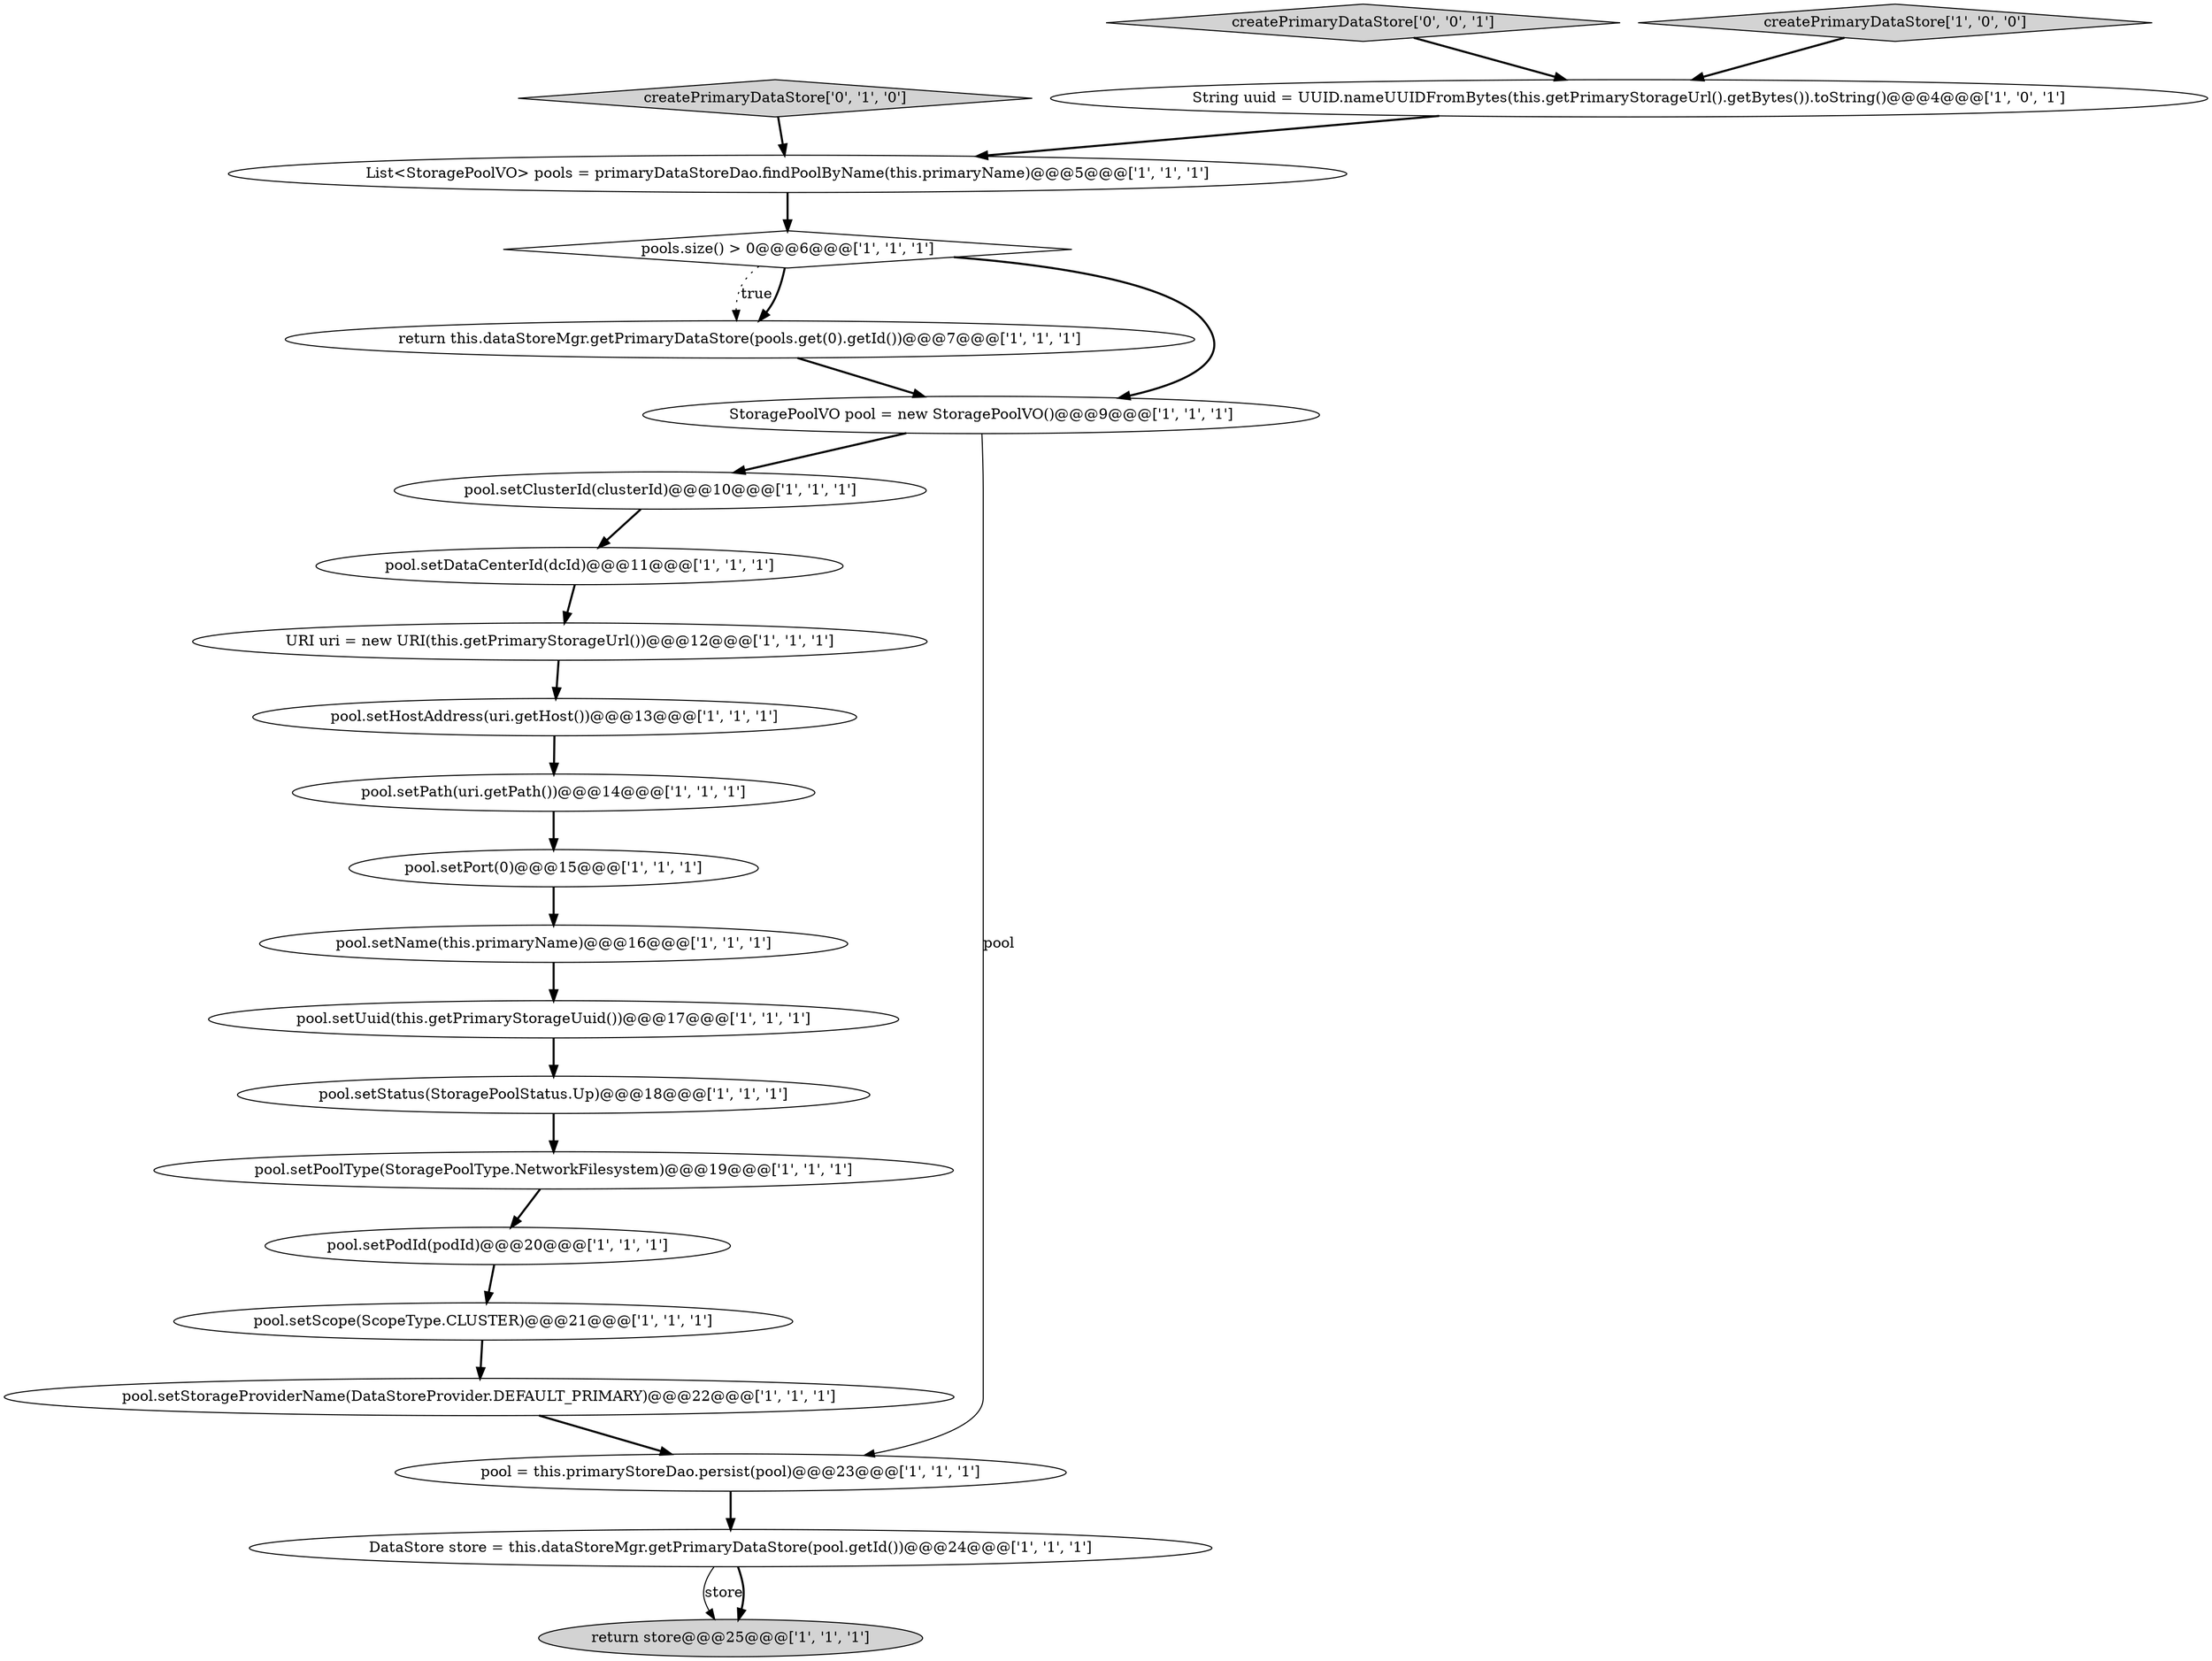 digraph {
12 [style = filled, label = "return this.dataStoreMgr.getPrimaryDataStore(pools.get(0).getId())@@@7@@@['1', '1', '1']", fillcolor = white, shape = ellipse image = "AAA0AAABBB1BBB"];
22 [style = filled, label = "createPrimaryDataStore['0', '1', '0']", fillcolor = lightgray, shape = diamond image = "AAA0AAABBB2BBB"];
21 [style = filled, label = "pool.setUuid(this.getPrimaryStorageUuid())@@@17@@@['1', '1', '1']", fillcolor = white, shape = ellipse image = "AAA0AAABBB1BBB"];
5 [style = filled, label = "DataStore store = this.dataStoreMgr.getPrimaryDataStore(pool.getId())@@@24@@@['1', '1', '1']", fillcolor = white, shape = ellipse image = "AAA0AAABBB1BBB"];
7 [style = filled, label = "pools.size() > 0@@@6@@@['1', '1', '1']", fillcolor = white, shape = diamond image = "AAA0AAABBB1BBB"];
13 [style = filled, label = "pool.setHostAddress(uri.getHost())@@@13@@@['1', '1', '1']", fillcolor = white, shape = ellipse image = "AAA0AAABBB1BBB"];
11 [style = filled, label = "pool.setScope(ScopeType.CLUSTER)@@@21@@@['1', '1', '1']", fillcolor = white, shape = ellipse image = "AAA0AAABBB1BBB"];
2 [style = filled, label = "pool.setDataCenterId(dcId)@@@11@@@['1', '1', '1']", fillcolor = white, shape = ellipse image = "AAA0AAABBB1BBB"];
6 [style = filled, label = "List<StoragePoolVO> pools = primaryDataStoreDao.findPoolByName(this.primaryName)@@@5@@@['1', '1', '1']", fillcolor = white, shape = ellipse image = "AAA0AAABBB1BBB"];
8 [style = filled, label = "pool.setStorageProviderName(DataStoreProvider.DEFAULT_PRIMARY)@@@22@@@['1', '1', '1']", fillcolor = white, shape = ellipse image = "AAA0AAABBB1BBB"];
3 [style = filled, label = "pool.setStatus(StoragePoolStatus.Up)@@@18@@@['1', '1', '1']", fillcolor = white, shape = ellipse image = "AAA0AAABBB1BBB"];
14 [style = filled, label = "pool.setClusterId(clusterId)@@@10@@@['1', '1', '1']", fillcolor = white, shape = ellipse image = "AAA0AAABBB1BBB"];
15 [style = filled, label = "URI uri = new URI(this.getPrimaryStorageUrl())@@@12@@@['1', '1', '1']", fillcolor = white, shape = ellipse image = "AAA0AAABBB1BBB"];
16 [style = filled, label = "pool.setPath(uri.getPath())@@@14@@@['1', '1', '1']", fillcolor = white, shape = ellipse image = "AAA0AAABBB1BBB"];
23 [style = filled, label = "createPrimaryDataStore['0', '0', '1']", fillcolor = lightgray, shape = diamond image = "AAA0AAABBB3BBB"];
19 [style = filled, label = "StoragePoolVO pool = new StoragePoolVO()@@@9@@@['1', '1', '1']", fillcolor = white, shape = ellipse image = "AAA0AAABBB1BBB"];
9 [style = filled, label = "pool.setPoolType(StoragePoolType.NetworkFilesystem)@@@19@@@['1', '1', '1']", fillcolor = white, shape = ellipse image = "AAA0AAABBB1BBB"];
17 [style = filled, label = "pool.setName(this.primaryName)@@@16@@@['1', '1', '1']", fillcolor = white, shape = ellipse image = "AAA0AAABBB1BBB"];
18 [style = filled, label = "String uuid = UUID.nameUUIDFromBytes(this.getPrimaryStorageUrl().getBytes()).toString()@@@4@@@['1', '0', '1']", fillcolor = white, shape = ellipse image = "AAA0AAABBB1BBB"];
1 [style = filled, label = "pool.setPodId(podId)@@@20@@@['1', '1', '1']", fillcolor = white, shape = ellipse image = "AAA0AAABBB1BBB"];
4 [style = filled, label = "return store@@@25@@@['1', '1', '1']", fillcolor = lightgray, shape = ellipse image = "AAA0AAABBB1BBB"];
10 [style = filled, label = "createPrimaryDataStore['1', '0', '0']", fillcolor = lightgray, shape = diamond image = "AAA0AAABBB1BBB"];
0 [style = filled, label = "pool = this.primaryStoreDao.persist(pool)@@@23@@@['1', '1', '1']", fillcolor = white, shape = ellipse image = "AAA0AAABBB1BBB"];
20 [style = filled, label = "pool.setPort(0)@@@15@@@['1', '1', '1']", fillcolor = white, shape = ellipse image = "AAA0AAABBB1BBB"];
21->3 [style = bold, label=""];
5->4 [style = solid, label="store"];
17->21 [style = bold, label=""];
8->0 [style = bold, label=""];
22->6 [style = bold, label=""];
7->12 [style = dotted, label="true"];
19->0 [style = solid, label="pool"];
5->4 [style = bold, label=""];
1->11 [style = bold, label=""];
10->18 [style = bold, label=""];
7->12 [style = bold, label=""];
13->16 [style = bold, label=""];
11->8 [style = bold, label=""];
3->9 [style = bold, label=""];
12->19 [style = bold, label=""];
15->13 [style = bold, label=""];
23->18 [style = bold, label=""];
14->2 [style = bold, label=""];
16->20 [style = bold, label=""];
20->17 [style = bold, label=""];
19->14 [style = bold, label=""];
7->19 [style = bold, label=""];
6->7 [style = bold, label=""];
0->5 [style = bold, label=""];
9->1 [style = bold, label=""];
2->15 [style = bold, label=""];
18->6 [style = bold, label=""];
}
